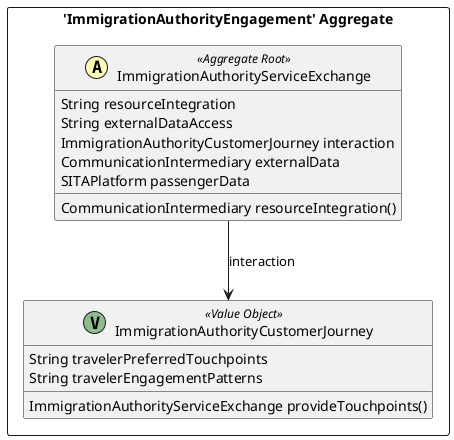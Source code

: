 @startuml

skinparam componentStyle uml2

package "'ImmigrationAuthorityEngagement' Aggregate" <<Rectangle>> {
	class ImmigrationAuthorityCustomerJourney <<(V,DarkSeaGreen) Value Object>> {
		String travelerPreferredTouchpoints
		String travelerEngagementPatterns
		ImmigrationAuthorityServiceExchange provideTouchpoints()
	}
	class ImmigrationAuthorityServiceExchange <<(A,#fffab8) Aggregate Root>> {
		String resourceIntegration
		String externalDataAccess
		ImmigrationAuthorityCustomerJourney interaction
		CommunicationIntermediary externalData
		SITAPlatform passengerData
		CommunicationIntermediary resourceIntegration()
	}
}
ImmigrationAuthorityServiceExchange --> ImmigrationAuthorityCustomerJourney : interaction


@enduml
